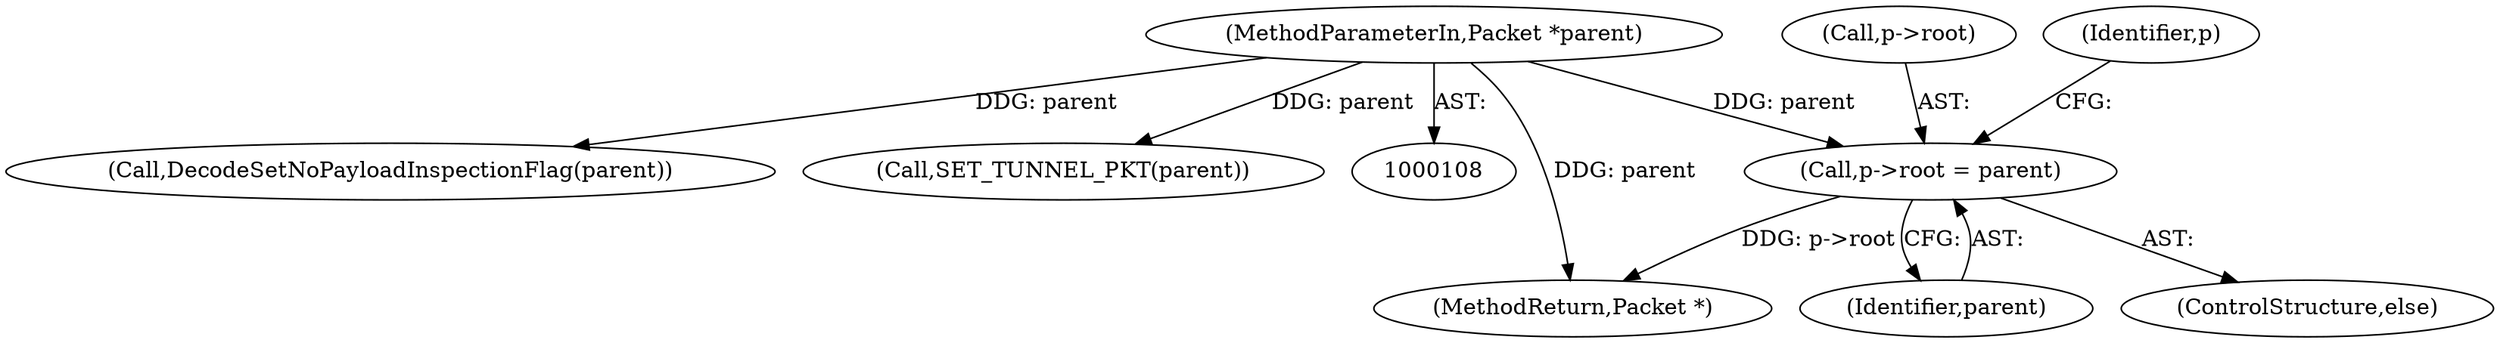 digraph "0_suricata_11f3659f64a4e42e90cb3c09fcef66894205aefe_2@pointer" {
"1000193" [label="(Call,p->root = parent)"];
"1000111" [label="(MethodParameterIn,Packet *parent)"];
"1000192" [label="(ControlStructure,else)"];
"1000111" [label="(MethodParameterIn,Packet *parent)"];
"1000240" [label="(MethodReturn,Packet *)"];
"1000197" [label="(Identifier,parent)"];
"1000235" [label="(Call,DecodeSetNoPayloadInspectionFlag(parent))"];
"1000194" [label="(Call,p->root)"];
"1000199" [label="(Identifier,p)"];
"1000193" [label="(Call,p->root = parent)"];
"1000231" [label="(Call,SET_TUNNEL_PKT(parent))"];
"1000193" -> "1000192"  [label="AST: "];
"1000193" -> "1000197"  [label="CFG: "];
"1000194" -> "1000193"  [label="AST: "];
"1000197" -> "1000193"  [label="AST: "];
"1000199" -> "1000193"  [label="CFG: "];
"1000193" -> "1000240"  [label="DDG: p->root"];
"1000111" -> "1000193"  [label="DDG: parent"];
"1000111" -> "1000108"  [label="AST: "];
"1000111" -> "1000240"  [label="DDG: parent"];
"1000111" -> "1000231"  [label="DDG: parent"];
"1000111" -> "1000235"  [label="DDG: parent"];
}
